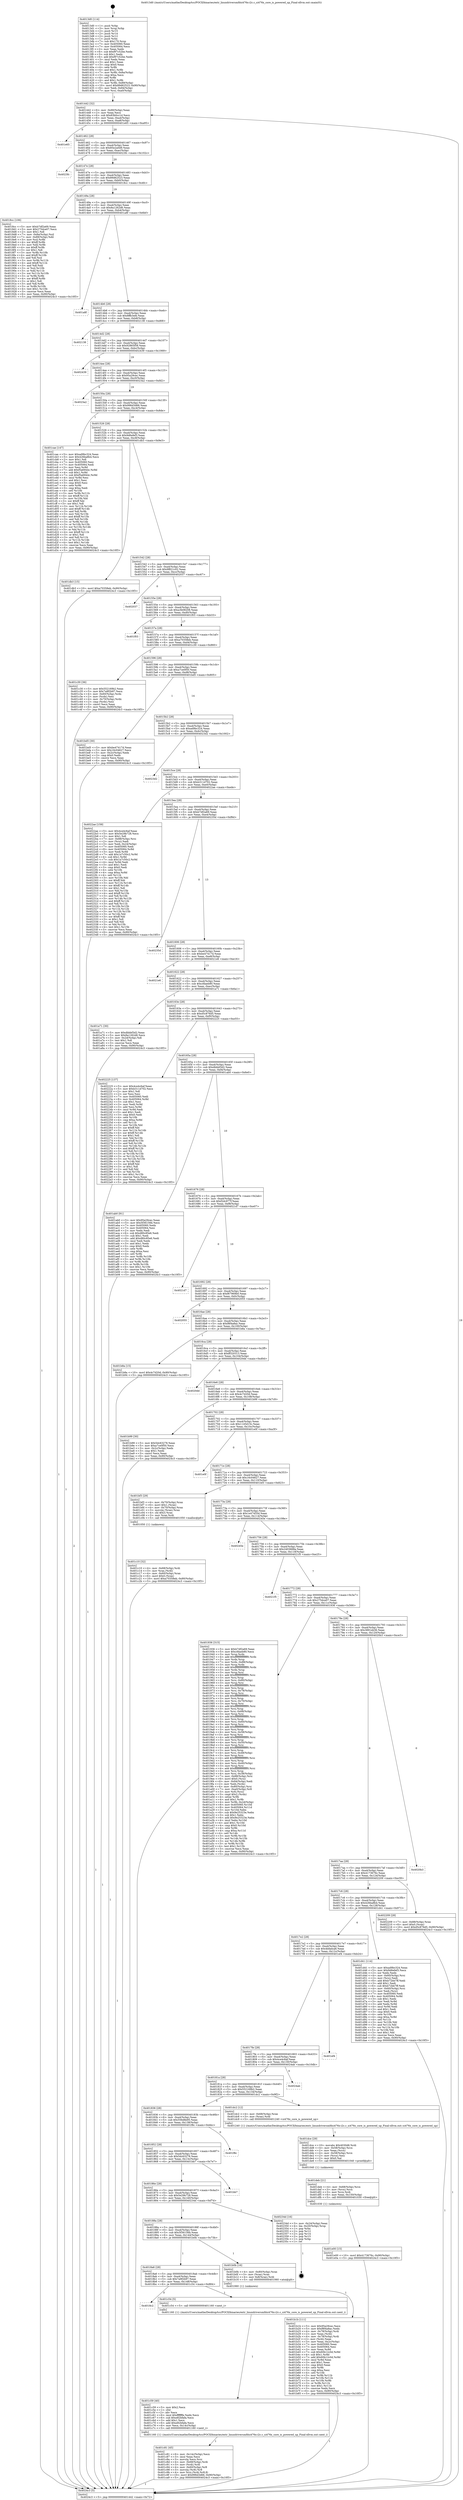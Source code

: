 digraph "0x4013d0" {
  label = "0x4013d0 (/mnt/c/Users/mathe/Desktop/tcc/POCII/binaries/extr_linuxdriversmfdsi476x-i2c.c_si476x_core_is_powered_up_Final-ollvm.out::main(0))"
  labelloc = "t"
  node[shape=record]

  Entry [label="",width=0.3,height=0.3,shape=circle,fillcolor=black,style=filled]
  "0x401442" [label="{
     0x401442 [32]\l
     | [instrs]\l
     &nbsp;&nbsp;0x401442 \<+6\>: mov -0x90(%rbp),%eax\l
     &nbsp;&nbsp;0x401448 \<+2\>: mov %eax,%ecx\l
     &nbsp;&nbsp;0x40144a \<+6\>: sub $0x83b0cc1d,%ecx\l
     &nbsp;&nbsp;0x401450 \<+6\>: mov %eax,-0xa4(%rbp)\l
     &nbsp;&nbsp;0x401456 \<+6\>: mov %ecx,-0xa8(%rbp)\l
     &nbsp;&nbsp;0x40145c \<+6\>: je 0000000000401e65 \<main+0xa95\>\l
  }"]
  "0x401e65" [label="{
     0x401e65\l
  }", style=dashed]
  "0x401462" [label="{
     0x401462 [28]\l
     | [instrs]\l
     &nbsp;&nbsp;0x401462 \<+5\>: jmp 0000000000401467 \<main+0x97\>\l
     &nbsp;&nbsp;0x401467 \<+6\>: mov -0xa4(%rbp),%eax\l
     &nbsp;&nbsp;0x40146d \<+5\>: sub $0x85e2a0d9,%eax\l
     &nbsp;&nbsp;0x401472 \<+6\>: mov %eax,-0xac(%rbp)\l
     &nbsp;&nbsp;0x401478 \<+6\>: je 00000000004023fc \<main+0x102c\>\l
  }"]
  Exit [label="",width=0.3,height=0.3,shape=circle,fillcolor=black,style=filled,peripheries=2]
  "0x4023fc" [label="{
     0x4023fc\l
  }", style=dashed]
  "0x40147e" [label="{
     0x40147e [28]\l
     | [instrs]\l
     &nbsp;&nbsp;0x40147e \<+5\>: jmp 0000000000401483 \<main+0xb3\>\l
     &nbsp;&nbsp;0x401483 \<+6\>: mov -0xa4(%rbp),%eax\l
     &nbsp;&nbsp;0x401489 \<+5\>: sub $0x89d62523,%eax\l
     &nbsp;&nbsp;0x40148e \<+6\>: mov %eax,-0xb0(%rbp)\l
     &nbsp;&nbsp;0x401494 \<+6\>: je 00000000004018cc \<main+0x4fc\>\l
  }"]
  "0x401e00" [label="{
     0x401e00 [15]\l
     | [instrs]\l
     &nbsp;&nbsp;0x401e00 \<+10\>: movl $0x4173676c,-0x90(%rbp)\l
     &nbsp;&nbsp;0x401e0a \<+5\>: jmp 00000000004024c3 \<main+0x10f3\>\l
  }"]
  "0x4018cc" [label="{
     0x4018cc [106]\l
     | [instrs]\l
     &nbsp;&nbsp;0x4018cc \<+5\>: mov $0xb7df2a69,%eax\l
     &nbsp;&nbsp;0x4018d1 \<+5\>: mov $0x275dce07,%ecx\l
     &nbsp;&nbsp;0x4018d6 \<+2\>: mov $0x1,%dl\l
     &nbsp;&nbsp;0x4018d8 \<+7\>: mov -0x8a(%rbp),%sil\l
     &nbsp;&nbsp;0x4018df \<+7\>: mov -0x89(%rbp),%dil\l
     &nbsp;&nbsp;0x4018e6 \<+3\>: mov %sil,%r8b\l
     &nbsp;&nbsp;0x4018e9 \<+4\>: xor $0xff,%r8b\l
     &nbsp;&nbsp;0x4018ed \<+3\>: mov %dil,%r9b\l
     &nbsp;&nbsp;0x4018f0 \<+4\>: xor $0xff,%r9b\l
     &nbsp;&nbsp;0x4018f4 \<+3\>: xor $0x1,%dl\l
     &nbsp;&nbsp;0x4018f7 \<+3\>: mov %r8b,%r10b\l
     &nbsp;&nbsp;0x4018fa \<+4\>: and $0xff,%r10b\l
     &nbsp;&nbsp;0x4018fe \<+3\>: and %dl,%sil\l
     &nbsp;&nbsp;0x401901 \<+3\>: mov %r9b,%r11b\l
     &nbsp;&nbsp;0x401904 \<+4\>: and $0xff,%r11b\l
     &nbsp;&nbsp;0x401908 \<+3\>: and %dl,%dil\l
     &nbsp;&nbsp;0x40190b \<+3\>: or %sil,%r10b\l
     &nbsp;&nbsp;0x40190e \<+3\>: or %dil,%r11b\l
     &nbsp;&nbsp;0x401911 \<+3\>: xor %r11b,%r10b\l
     &nbsp;&nbsp;0x401914 \<+3\>: or %r9b,%r8b\l
     &nbsp;&nbsp;0x401917 \<+4\>: xor $0xff,%r8b\l
     &nbsp;&nbsp;0x40191b \<+3\>: or $0x1,%dl\l
     &nbsp;&nbsp;0x40191e \<+3\>: and %dl,%r8b\l
     &nbsp;&nbsp;0x401921 \<+3\>: or %r8b,%r10b\l
     &nbsp;&nbsp;0x401924 \<+4\>: test $0x1,%r10b\l
     &nbsp;&nbsp;0x401928 \<+3\>: cmovne %ecx,%eax\l
     &nbsp;&nbsp;0x40192b \<+6\>: mov %eax,-0x90(%rbp)\l
     &nbsp;&nbsp;0x401931 \<+5\>: jmp 00000000004024c3 \<main+0x10f3\>\l
  }"]
  "0x40149a" [label="{
     0x40149a [28]\l
     | [instrs]\l
     &nbsp;&nbsp;0x40149a \<+5\>: jmp 000000000040149f \<main+0xcf\>\l
     &nbsp;&nbsp;0x40149f \<+6\>: mov -0xa4(%rbp),%eax\l
     &nbsp;&nbsp;0x4014a5 \<+5\>: sub $0x8a1262d6,%eax\l
     &nbsp;&nbsp;0x4014aa \<+6\>: mov %eax,-0xb4(%rbp)\l
     &nbsp;&nbsp;0x4014b0 \<+6\>: je 0000000000401a8f \<main+0x6bf\>\l
  }"]
  "0x4024c3" [label="{
     0x4024c3 [5]\l
     | [instrs]\l
     &nbsp;&nbsp;0x4024c3 \<+5\>: jmp 0000000000401442 \<main+0x72\>\l
  }"]
  "0x4013d0" [label="{
     0x4013d0 [114]\l
     | [instrs]\l
     &nbsp;&nbsp;0x4013d0 \<+1\>: push %rbp\l
     &nbsp;&nbsp;0x4013d1 \<+3\>: mov %rsp,%rbp\l
     &nbsp;&nbsp;0x4013d4 \<+2\>: push %r15\l
     &nbsp;&nbsp;0x4013d6 \<+2\>: push %r14\l
     &nbsp;&nbsp;0x4013d8 \<+2\>: push %r12\l
     &nbsp;&nbsp;0x4013da \<+1\>: push %rbx\l
     &nbsp;&nbsp;0x4013db \<+7\>: sub $0x170,%rsp\l
     &nbsp;&nbsp;0x4013e2 \<+7\>: mov 0x405060,%eax\l
     &nbsp;&nbsp;0x4013e9 \<+7\>: mov 0x405064,%ecx\l
     &nbsp;&nbsp;0x4013f0 \<+2\>: mov %eax,%edx\l
     &nbsp;&nbsp;0x4013f2 \<+6\>: sub $0xf97c52be,%edx\l
     &nbsp;&nbsp;0x4013f8 \<+3\>: sub $0x1,%edx\l
     &nbsp;&nbsp;0x4013fb \<+6\>: add $0xf97c52be,%edx\l
     &nbsp;&nbsp;0x401401 \<+3\>: imul %edx,%eax\l
     &nbsp;&nbsp;0x401404 \<+3\>: and $0x1,%eax\l
     &nbsp;&nbsp;0x401407 \<+3\>: cmp $0x0,%eax\l
     &nbsp;&nbsp;0x40140a \<+4\>: sete %r8b\l
     &nbsp;&nbsp;0x40140e \<+4\>: and $0x1,%r8b\l
     &nbsp;&nbsp;0x401412 \<+7\>: mov %r8b,-0x8a(%rbp)\l
     &nbsp;&nbsp;0x401419 \<+3\>: cmp $0xa,%ecx\l
     &nbsp;&nbsp;0x40141c \<+4\>: setl %r8b\l
     &nbsp;&nbsp;0x401420 \<+4\>: and $0x1,%r8b\l
     &nbsp;&nbsp;0x401424 \<+7\>: mov %r8b,-0x89(%rbp)\l
     &nbsp;&nbsp;0x40142b \<+10\>: movl $0x89d62523,-0x90(%rbp)\l
     &nbsp;&nbsp;0x401435 \<+6\>: mov %edi,-0x94(%rbp)\l
     &nbsp;&nbsp;0x40143b \<+7\>: mov %rsi,-0xa0(%rbp)\l
  }"]
  "0x401deb" [label="{
     0x401deb [21]\l
     | [instrs]\l
     &nbsp;&nbsp;0x401deb \<+4\>: mov -0x68(%rbp),%rcx\l
     &nbsp;&nbsp;0x401def \<+3\>: mov (%rcx),%rcx\l
     &nbsp;&nbsp;0x401df2 \<+3\>: mov %rcx,%rdi\l
     &nbsp;&nbsp;0x401df5 \<+6\>: mov %eax,-0x150(%rbp)\l
     &nbsp;&nbsp;0x401dfb \<+5\>: call 0000000000401030 \<free@plt\>\l
     | [calls]\l
     &nbsp;&nbsp;0x401030 \{1\} (unknown)\l
  }"]
  "0x401a8f" [label="{
     0x401a8f\l
  }", style=dashed]
  "0x4014b6" [label="{
     0x4014b6 [28]\l
     | [instrs]\l
     &nbsp;&nbsp;0x4014b6 \<+5\>: jmp 00000000004014bb \<main+0xeb\>\l
     &nbsp;&nbsp;0x4014bb \<+6\>: mov -0xa4(%rbp),%eax\l
     &nbsp;&nbsp;0x4014c1 \<+5\>: sub $0x8ffb3efe,%eax\l
     &nbsp;&nbsp;0x4014c6 \<+6\>: mov %eax,-0xb8(%rbp)\l
     &nbsp;&nbsp;0x4014cc \<+6\>: je 0000000000402138 \<main+0xd68\>\l
  }"]
  "0x401dce" [label="{
     0x401dce [29]\l
     | [instrs]\l
     &nbsp;&nbsp;0x401dce \<+10\>: movabs $0x4030d6,%rdi\l
     &nbsp;&nbsp;0x401dd8 \<+4\>: mov -0x58(%rbp),%rcx\l
     &nbsp;&nbsp;0x401ddc \<+2\>: mov %eax,(%rcx)\l
     &nbsp;&nbsp;0x401dde \<+4\>: mov -0x58(%rbp),%rcx\l
     &nbsp;&nbsp;0x401de2 \<+2\>: mov (%rcx),%esi\l
     &nbsp;&nbsp;0x401de4 \<+2\>: mov $0x0,%al\l
     &nbsp;&nbsp;0x401de6 \<+5\>: call 0000000000401040 \<printf@plt\>\l
     | [calls]\l
     &nbsp;&nbsp;0x401040 \{1\} (unknown)\l
  }"]
  "0x402138" [label="{
     0x402138\l
  }", style=dashed]
  "0x4014d2" [label="{
     0x4014d2 [28]\l
     | [instrs]\l
     &nbsp;&nbsp;0x4014d2 \<+5\>: jmp 00000000004014d7 \<main+0x107\>\l
     &nbsp;&nbsp;0x4014d7 \<+6\>: mov -0xa4(%rbp),%eax\l
     &nbsp;&nbsp;0x4014dd \<+5\>: sub $0x92865f58,%eax\l
     &nbsp;&nbsp;0x4014e2 \<+6\>: mov %eax,-0xbc(%rbp)\l
     &nbsp;&nbsp;0x4014e8 \<+6\>: je 0000000000402439 \<main+0x1069\>\l
  }"]
  "0x401c81" [label="{
     0x401c81 [45]\l
     | [instrs]\l
     &nbsp;&nbsp;0x401c81 \<+6\>: mov -0x14c(%rbp),%ecx\l
     &nbsp;&nbsp;0x401c87 \<+3\>: imul %eax,%ecx\l
     &nbsp;&nbsp;0x401c8a \<+3\>: movslq %ecx,%rsi\l
     &nbsp;&nbsp;0x401c8d \<+4\>: mov -0x68(%rbp),%rdi\l
     &nbsp;&nbsp;0x401c91 \<+3\>: mov (%rdi),%rdi\l
     &nbsp;&nbsp;0x401c94 \<+4\>: mov -0x60(%rbp),%r8\l
     &nbsp;&nbsp;0x401c98 \<+3\>: movslq (%r8),%r8\l
     &nbsp;&nbsp;0x401c9b \<+4\>: mov %rsi,(%rdi,%r8,8)\l
     &nbsp;&nbsp;0x401c9f \<+10\>: movl $0x996d3d66,-0x90(%rbp)\l
     &nbsp;&nbsp;0x401ca9 \<+5\>: jmp 00000000004024c3 \<main+0x10f3\>\l
  }"]
  "0x402439" [label="{
     0x402439\l
  }", style=dashed]
  "0x4014ee" [label="{
     0x4014ee [28]\l
     | [instrs]\l
     &nbsp;&nbsp;0x4014ee \<+5\>: jmp 00000000004014f3 \<main+0x123\>\l
     &nbsp;&nbsp;0x4014f3 \<+6\>: mov -0xa4(%rbp),%eax\l
     &nbsp;&nbsp;0x4014f9 \<+5\>: sub $0x95a29cec,%eax\l
     &nbsp;&nbsp;0x4014fe \<+6\>: mov %eax,-0xc0(%rbp)\l
     &nbsp;&nbsp;0x401504 \<+6\>: je 00000000004023a2 \<main+0xfd2\>\l
  }"]
  "0x401c59" [label="{
     0x401c59 [40]\l
     | [instrs]\l
     &nbsp;&nbsp;0x401c59 \<+5\>: mov $0x2,%ecx\l
     &nbsp;&nbsp;0x401c5e \<+1\>: cltd\l
     &nbsp;&nbsp;0x401c5f \<+2\>: idiv %ecx\l
     &nbsp;&nbsp;0x401c61 \<+6\>: imul $0xfffffffe,%edx,%ecx\l
     &nbsp;&nbsp;0x401c67 \<+6\>: sub $0xe82bfafa,%ecx\l
     &nbsp;&nbsp;0x401c6d \<+3\>: add $0x1,%ecx\l
     &nbsp;&nbsp;0x401c70 \<+6\>: add $0xe82bfafa,%ecx\l
     &nbsp;&nbsp;0x401c76 \<+6\>: mov %ecx,-0x14c(%rbp)\l
     &nbsp;&nbsp;0x401c7c \<+5\>: call 0000000000401160 \<next_i\>\l
     | [calls]\l
     &nbsp;&nbsp;0x401160 \{1\} (/mnt/c/Users/mathe/Desktop/tcc/POCII/binaries/extr_linuxdriversmfdsi476x-i2c.c_si476x_core_is_powered_up_Final-ollvm.out::next_i)\l
  }"]
  "0x4023a2" [label="{
     0x4023a2\l
  }", style=dashed]
  "0x40150a" [label="{
     0x40150a [28]\l
     | [instrs]\l
     &nbsp;&nbsp;0x40150a \<+5\>: jmp 000000000040150f \<main+0x13f\>\l
     &nbsp;&nbsp;0x40150f \<+6\>: mov -0xa4(%rbp),%eax\l
     &nbsp;&nbsp;0x401515 \<+5\>: sub $0x996d3d66,%eax\l
     &nbsp;&nbsp;0x40151a \<+6\>: mov %eax,-0xc4(%rbp)\l
     &nbsp;&nbsp;0x401520 \<+6\>: je 0000000000401cae \<main+0x8de\>\l
  }"]
  "0x4018c2" [label="{
     0x4018c2\l
  }", style=dashed]
  "0x401cae" [label="{
     0x401cae [147]\l
     | [instrs]\l
     &nbsp;&nbsp;0x401cae \<+5\>: mov $0xad9bc324,%eax\l
     &nbsp;&nbsp;0x401cb3 \<+5\>: mov $0x426ba8b4,%ecx\l
     &nbsp;&nbsp;0x401cb8 \<+2\>: mov $0x1,%dl\l
     &nbsp;&nbsp;0x401cba \<+7\>: mov 0x405060,%esi\l
     &nbsp;&nbsp;0x401cc1 \<+7\>: mov 0x405064,%edi\l
     &nbsp;&nbsp;0x401cc8 \<+3\>: mov %esi,%r8d\l
     &nbsp;&nbsp;0x401ccb \<+7\>: add $0xf5a6944c,%r8d\l
     &nbsp;&nbsp;0x401cd2 \<+4\>: sub $0x1,%r8d\l
     &nbsp;&nbsp;0x401cd6 \<+7\>: sub $0xf5a6944c,%r8d\l
     &nbsp;&nbsp;0x401cdd \<+4\>: imul %r8d,%esi\l
     &nbsp;&nbsp;0x401ce1 \<+3\>: and $0x1,%esi\l
     &nbsp;&nbsp;0x401ce4 \<+3\>: cmp $0x0,%esi\l
     &nbsp;&nbsp;0x401ce7 \<+4\>: sete %r9b\l
     &nbsp;&nbsp;0x401ceb \<+3\>: cmp $0xa,%edi\l
     &nbsp;&nbsp;0x401cee \<+4\>: setl %r10b\l
     &nbsp;&nbsp;0x401cf2 \<+3\>: mov %r9b,%r11b\l
     &nbsp;&nbsp;0x401cf5 \<+4\>: xor $0xff,%r11b\l
     &nbsp;&nbsp;0x401cf9 \<+3\>: mov %r10b,%bl\l
     &nbsp;&nbsp;0x401cfc \<+3\>: xor $0xff,%bl\l
     &nbsp;&nbsp;0x401cff \<+3\>: xor $0x1,%dl\l
     &nbsp;&nbsp;0x401d02 \<+3\>: mov %r11b,%r14b\l
     &nbsp;&nbsp;0x401d05 \<+4\>: and $0xff,%r14b\l
     &nbsp;&nbsp;0x401d09 \<+3\>: and %dl,%r9b\l
     &nbsp;&nbsp;0x401d0c \<+3\>: mov %bl,%r15b\l
     &nbsp;&nbsp;0x401d0f \<+4\>: and $0xff,%r15b\l
     &nbsp;&nbsp;0x401d13 \<+3\>: and %dl,%r10b\l
     &nbsp;&nbsp;0x401d16 \<+3\>: or %r9b,%r14b\l
     &nbsp;&nbsp;0x401d19 \<+3\>: or %r10b,%r15b\l
     &nbsp;&nbsp;0x401d1c \<+3\>: xor %r15b,%r14b\l
     &nbsp;&nbsp;0x401d1f \<+3\>: or %bl,%r11b\l
     &nbsp;&nbsp;0x401d22 \<+4\>: xor $0xff,%r11b\l
     &nbsp;&nbsp;0x401d26 \<+3\>: or $0x1,%dl\l
     &nbsp;&nbsp;0x401d29 \<+3\>: and %dl,%r11b\l
     &nbsp;&nbsp;0x401d2c \<+3\>: or %r11b,%r14b\l
     &nbsp;&nbsp;0x401d2f \<+4\>: test $0x1,%r14b\l
     &nbsp;&nbsp;0x401d33 \<+3\>: cmovne %ecx,%eax\l
     &nbsp;&nbsp;0x401d36 \<+6\>: mov %eax,-0x90(%rbp)\l
     &nbsp;&nbsp;0x401d3c \<+5\>: jmp 00000000004024c3 \<main+0x10f3\>\l
  }"]
  "0x401526" [label="{
     0x401526 [28]\l
     | [instrs]\l
     &nbsp;&nbsp;0x401526 \<+5\>: jmp 000000000040152b \<main+0x15b\>\l
     &nbsp;&nbsp;0x40152b \<+6\>: mov -0xa4(%rbp),%eax\l
     &nbsp;&nbsp;0x401531 \<+5\>: sub $0x9d6efef3,%eax\l
     &nbsp;&nbsp;0x401536 \<+6\>: mov %eax,-0xc8(%rbp)\l
     &nbsp;&nbsp;0x40153c \<+6\>: je 0000000000401db3 \<main+0x9e3\>\l
  }"]
  "0x401c54" [label="{
     0x401c54 [5]\l
     | [instrs]\l
     &nbsp;&nbsp;0x401c54 \<+5\>: call 0000000000401160 \<next_i\>\l
     | [calls]\l
     &nbsp;&nbsp;0x401160 \{1\} (/mnt/c/Users/mathe/Desktop/tcc/POCII/binaries/extr_linuxdriversmfdsi476x-i2c.c_si476x_core_is_powered_up_Final-ollvm.out::next_i)\l
  }"]
  "0x401db3" [label="{
     0x401db3 [15]\l
     | [instrs]\l
     &nbsp;&nbsp;0x401db3 \<+10\>: movl $0xa70358eb,-0x90(%rbp)\l
     &nbsp;&nbsp;0x401dbd \<+5\>: jmp 00000000004024c3 \<main+0x10f3\>\l
  }"]
  "0x401542" [label="{
     0x401542 [28]\l
     | [instrs]\l
     &nbsp;&nbsp;0x401542 \<+5\>: jmp 0000000000401547 \<main+0x177\>\l
     &nbsp;&nbsp;0x401547 \<+6\>: mov -0xa4(%rbp),%eax\l
     &nbsp;&nbsp;0x40154d \<+5\>: sub $0x9f821c02,%eax\l
     &nbsp;&nbsp;0x401552 \<+6\>: mov %eax,-0xcc(%rbp)\l
     &nbsp;&nbsp;0x401558 \<+6\>: je 0000000000402037 \<main+0xc67\>\l
  }"]
  "0x401c10" [label="{
     0x401c10 [32]\l
     | [instrs]\l
     &nbsp;&nbsp;0x401c10 \<+4\>: mov -0x68(%rbp),%rdi\l
     &nbsp;&nbsp;0x401c14 \<+3\>: mov %rax,(%rdi)\l
     &nbsp;&nbsp;0x401c17 \<+4\>: mov -0x60(%rbp),%rax\l
     &nbsp;&nbsp;0x401c1b \<+6\>: movl $0x0,(%rax)\l
     &nbsp;&nbsp;0x401c21 \<+10\>: movl $0xa70358eb,-0x90(%rbp)\l
     &nbsp;&nbsp;0x401c2b \<+5\>: jmp 00000000004024c3 \<main+0x10f3\>\l
  }"]
  "0x402037" [label="{
     0x402037\l
  }", style=dashed]
  "0x40155e" [label="{
     0x40155e [28]\l
     | [instrs]\l
     &nbsp;&nbsp;0x40155e \<+5\>: jmp 0000000000401563 \<main+0x193\>\l
     &nbsp;&nbsp;0x401563 \<+6\>: mov -0xa4(%rbp),%eax\l
     &nbsp;&nbsp;0x401569 \<+5\>: sub $0xa3b08208,%eax\l
     &nbsp;&nbsp;0x40156e \<+6\>: mov %eax,-0xd0(%rbp)\l
     &nbsp;&nbsp;0x401574 \<+6\>: je 0000000000401f03 \<main+0xb33\>\l
  }"]
  "0x401b1b" [label="{
     0x401b1b [111]\l
     | [instrs]\l
     &nbsp;&nbsp;0x401b1b \<+5\>: mov $0x95a29cec,%ecx\l
     &nbsp;&nbsp;0x401b20 \<+5\>: mov $0xf8f4a8ac,%edx\l
     &nbsp;&nbsp;0x401b25 \<+4\>: mov -0x78(%rbp),%rdi\l
     &nbsp;&nbsp;0x401b29 \<+2\>: mov %eax,(%rdi)\l
     &nbsp;&nbsp;0x401b2b \<+4\>: mov -0x78(%rbp),%rdi\l
     &nbsp;&nbsp;0x401b2f \<+2\>: mov (%rdi),%eax\l
     &nbsp;&nbsp;0x401b31 \<+3\>: mov %eax,-0x2c(%rbp)\l
     &nbsp;&nbsp;0x401b34 \<+7\>: mov 0x405060,%eax\l
     &nbsp;&nbsp;0x401b3b \<+7\>: mov 0x405064,%esi\l
     &nbsp;&nbsp;0x401b42 \<+3\>: mov %eax,%r8d\l
     &nbsp;&nbsp;0x401b45 \<+7\>: sub $0x60b12c0d,%r8d\l
     &nbsp;&nbsp;0x401b4c \<+4\>: sub $0x1,%r8d\l
     &nbsp;&nbsp;0x401b50 \<+7\>: add $0x60b12c0d,%r8d\l
     &nbsp;&nbsp;0x401b57 \<+4\>: imul %r8d,%eax\l
     &nbsp;&nbsp;0x401b5b \<+3\>: and $0x1,%eax\l
     &nbsp;&nbsp;0x401b5e \<+3\>: cmp $0x0,%eax\l
     &nbsp;&nbsp;0x401b61 \<+4\>: sete %r9b\l
     &nbsp;&nbsp;0x401b65 \<+3\>: cmp $0xa,%esi\l
     &nbsp;&nbsp;0x401b68 \<+4\>: setl %r10b\l
     &nbsp;&nbsp;0x401b6c \<+3\>: mov %r9b,%r11b\l
     &nbsp;&nbsp;0x401b6f \<+3\>: and %r10b,%r11b\l
     &nbsp;&nbsp;0x401b72 \<+3\>: xor %r10b,%r9b\l
     &nbsp;&nbsp;0x401b75 \<+3\>: or %r9b,%r11b\l
     &nbsp;&nbsp;0x401b78 \<+4\>: test $0x1,%r11b\l
     &nbsp;&nbsp;0x401b7c \<+3\>: cmovne %edx,%ecx\l
     &nbsp;&nbsp;0x401b7f \<+6\>: mov %ecx,-0x90(%rbp)\l
     &nbsp;&nbsp;0x401b85 \<+5\>: jmp 00000000004024c3 \<main+0x10f3\>\l
  }"]
  "0x401f03" [label="{
     0x401f03\l
  }", style=dashed]
  "0x40157a" [label="{
     0x40157a [28]\l
     | [instrs]\l
     &nbsp;&nbsp;0x40157a \<+5\>: jmp 000000000040157f \<main+0x1af\>\l
     &nbsp;&nbsp;0x40157f \<+6\>: mov -0xa4(%rbp),%eax\l
     &nbsp;&nbsp;0x401585 \<+5\>: sub $0xa70358eb,%eax\l
     &nbsp;&nbsp;0x40158a \<+6\>: mov %eax,-0xd4(%rbp)\l
     &nbsp;&nbsp;0x401590 \<+6\>: je 0000000000401c30 \<main+0x860\>\l
  }"]
  "0x4018a6" [label="{
     0x4018a6 [28]\l
     | [instrs]\l
     &nbsp;&nbsp;0x4018a6 \<+5\>: jmp 00000000004018ab \<main+0x4db\>\l
     &nbsp;&nbsp;0x4018ab \<+6\>: mov -0xa4(%rbp),%eax\l
     &nbsp;&nbsp;0x4018b1 \<+5\>: sub $0x7a9f2b97,%eax\l
     &nbsp;&nbsp;0x4018b6 \<+6\>: mov %eax,-0x148(%rbp)\l
     &nbsp;&nbsp;0x4018bc \<+6\>: je 0000000000401c54 \<main+0x884\>\l
  }"]
  "0x401c30" [label="{
     0x401c30 [36]\l
     | [instrs]\l
     &nbsp;&nbsp;0x401c30 \<+5\>: mov $0x552169b2,%eax\l
     &nbsp;&nbsp;0x401c35 \<+5\>: mov $0x7a9f2b97,%ecx\l
     &nbsp;&nbsp;0x401c3a \<+4\>: mov -0x60(%rbp),%rdx\l
     &nbsp;&nbsp;0x401c3e \<+2\>: mov (%rdx),%esi\l
     &nbsp;&nbsp;0x401c40 \<+4\>: mov -0x70(%rbp),%rdx\l
     &nbsp;&nbsp;0x401c44 \<+2\>: cmp (%rdx),%esi\l
     &nbsp;&nbsp;0x401c46 \<+3\>: cmovl %ecx,%eax\l
     &nbsp;&nbsp;0x401c49 \<+6\>: mov %eax,-0x90(%rbp)\l
     &nbsp;&nbsp;0x401c4f \<+5\>: jmp 00000000004024c3 \<main+0x10f3\>\l
  }"]
  "0x401596" [label="{
     0x401596 [28]\l
     | [instrs]\l
     &nbsp;&nbsp;0x401596 \<+5\>: jmp 000000000040159b \<main+0x1cb\>\l
     &nbsp;&nbsp;0x40159b \<+6\>: mov -0xa4(%rbp),%eax\l
     &nbsp;&nbsp;0x4015a1 \<+5\>: sub $0xa7ce0f50,%eax\l
     &nbsp;&nbsp;0x4015a6 \<+6\>: mov %eax,-0xd8(%rbp)\l
     &nbsp;&nbsp;0x4015ac \<+6\>: je 0000000000401bd5 \<main+0x805\>\l
  }"]
  "0x401b0b" [label="{
     0x401b0b [16]\l
     | [instrs]\l
     &nbsp;&nbsp;0x401b0b \<+4\>: mov -0x80(%rbp),%rax\l
     &nbsp;&nbsp;0x401b0f \<+3\>: mov (%rax),%rax\l
     &nbsp;&nbsp;0x401b12 \<+4\>: mov 0x8(%rax),%rdi\l
     &nbsp;&nbsp;0x401b16 \<+5\>: call 0000000000401060 \<atoi@plt\>\l
     | [calls]\l
     &nbsp;&nbsp;0x401060 \{1\} (unknown)\l
  }"]
  "0x401bd5" [label="{
     0x401bd5 [30]\l
     | [instrs]\l
     &nbsp;&nbsp;0x401bd5 \<+5\>: mov $0xbe47417d,%eax\l
     &nbsp;&nbsp;0x401bda \<+5\>: mov $0x16c04627,%ecx\l
     &nbsp;&nbsp;0x401bdf \<+3\>: mov -0x2c(%rbp),%edx\l
     &nbsp;&nbsp;0x401be2 \<+3\>: cmp $0x0,%edx\l
     &nbsp;&nbsp;0x401be5 \<+3\>: cmove %ecx,%eax\l
     &nbsp;&nbsp;0x401be8 \<+6\>: mov %eax,-0x90(%rbp)\l
     &nbsp;&nbsp;0x401bee \<+5\>: jmp 00000000004024c3 \<main+0x10f3\>\l
  }"]
  "0x4015b2" [label="{
     0x4015b2 [28]\l
     | [instrs]\l
     &nbsp;&nbsp;0x4015b2 \<+5\>: jmp 00000000004015b7 \<main+0x1e7\>\l
     &nbsp;&nbsp;0x4015b7 \<+6\>: mov -0xa4(%rbp),%eax\l
     &nbsp;&nbsp;0x4015bd \<+5\>: sub $0xad9bc324,%eax\l
     &nbsp;&nbsp;0x4015c2 \<+6\>: mov %eax,-0xdc(%rbp)\l
     &nbsp;&nbsp;0x4015c8 \<+6\>: je 00000000004023d2 \<main+0x1002\>\l
  }"]
  "0x40188a" [label="{
     0x40188a [28]\l
     | [instrs]\l
     &nbsp;&nbsp;0x40188a \<+5\>: jmp 000000000040188f \<main+0x4bf\>\l
     &nbsp;&nbsp;0x40188f \<+6\>: mov -0xa4(%rbp),%eax\l
     &nbsp;&nbsp;0x401895 \<+5\>: sub $0x5f36156b,%eax\l
     &nbsp;&nbsp;0x40189a \<+6\>: mov %eax,-0x144(%rbp)\l
     &nbsp;&nbsp;0x4018a0 \<+6\>: je 0000000000401b0b \<main+0x73b\>\l
  }"]
  "0x4023d2" [label="{
     0x4023d2\l
  }", style=dashed]
  "0x4015ce" [label="{
     0x4015ce [28]\l
     | [instrs]\l
     &nbsp;&nbsp;0x4015ce \<+5\>: jmp 00000000004015d3 \<main+0x203\>\l
     &nbsp;&nbsp;0x4015d3 \<+6\>: mov -0xa4(%rbp),%eax\l
     &nbsp;&nbsp;0x4015d9 \<+5\>: sub $0xb311d702,%eax\l
     &nbsp;&nbsp;0x4015de \<+6\>: mov %eax,-0xe0(%rbp)\l
     &nbsp;&nbsp;0x4015e4 \<+6\>: je 00000000004022ae \<main+0xede\>\l
  }"]
  "0x40234d" [label="{
     0x40234d [16]\l
     | [instrs]\l
     &nbsp;&nbsp;0x40234d \<+3\>: mov -0x24(%rbp),%eax\l
     &nbsp;&nbsp;0x402350 \<+4\>: lea -0x20(%rbp),%rsp\l
     &nbsp;&nbsp;0x402354 \<+1\>: pop %rbx\l
     &nbsp;&nbsp;0x402355 \<+2\>: pop %r12\l
     &nbsp;&nbsp;0x402357 \<+2\>: pop %r14\l
     &nbsp;&nbsp;0x402359 \<+2\>: pop %r15\l
     &nbsp;&nbsp;0x40235b \<+1\>: pop %rbp\l
     &nbsp;&nbsp;0x40235c \<+1\>: ret\l
  }"]
  "0x4022ae" [label="{
     0x4022ae [159]\l
     | [instrs]\l
     &nbsp;&nbsp;0x4022ae \<+5\>: mov $0x4ce4c6af,%eax\l
     &nbsp;&nbsp;0x4022b3 \<+5\>: mov $0x5e29b728,%ecx\l
     &nbsp;&nbsp;0x4022b8 \<+2\>: mov $0x1,%dl\l
     &nbsp;&nbsp;0x4022ba \<+7\>: mov -0x88(%rbp),%rsi\l
     &nbsp;&nbsp;0x4022c1 \<+2\>: mov (%rsi),%edi\l
     &nbsp;&nbsp;0x4022c3 \<+3\>: mov %edi,-0x24(%rbp)\l
     &nbsp;&nbsp;0x4022c6 \<+7\>: mov 0x405060,%edi\l
     &nbsp;&nbsp;0x4022cd \<+8\>: mov 0x405064,%r8d\l
     &nbsp;&nbsp;0x4022d5 \<+3\>: mov %edi,%r9d\l
     &nbsp;&nbsp;0x4022d8 \<+7\>: add $0x1a7c50c2,%r9d\l
     &nbsp;&nbsp;0x4022df \<+4\>: sub $0x1,%r9d\l
     &nbsp;&nbsp;0x4022e3 \<+7\>: sub $0x1a7c50c2,%r9d\l
     &nbsp;&nbsp;0x4022ea \<+4\>: imul %r9d,%edi\l
     &nbsp;&nbsp;0x4022ee \<+3\>: and $0x1,%edi\l
     &nbsp;&nbsp;0x4022f1 \<+3\>: cmp $0x0,%edi\l
     &nbsp;&nbsp;0x4022f4 \<+4\>: sete %r10b\l
     &nbsp;&nbsp;0x4022f8 \<+4\>: cmp $0xa,%r8d\l
     &nbsp;&nbsp;0x4022fc \<+4\>: setl %r11b\l
     &nbsp;&nbsp;0x402300 \<+3\>: mov %r10b,%bl\l
     &nbsp;&nbsp;0x402303 \<+3\>: xor $0xff,%bl\l
     &nbsp;&nbsp;0x402306 \<+3\>: mov %r11b,%r14b\l
     &nbsp;&nbsp;0x402309 \<+4\>: xor $0xff,%r14b\l
     &nbsp;&nbsp;0x40230d \<+3\>: xor $0x1,%dl\l
     &nbsp;&nbsp;0x402310 \<+3\>: mov %bl,%r15b\l
     &nbsp;&nbsp;0x402313 \<+4\>: and $0xff,%r15b\l
     &nbsp;&nbsp;0x402317 \<+3\>: and %dl,%r10b\l
     &nbsp;&nbsp;0x40231a \<+3\>: mov %r14b,%r12b\l
     &nbsp;&nbsp;0x40231d \<+4\>: and $0xff,%r12b\l
     &nbsp;&nbsp;0x402321 \<+3\>: and %dl,%r11b\l
     &nbsp;&nbsp;0x402324 \<+3\>: or %r10b,%r15b\l
     &nbsp;&nbsp;0x402327 \<+3\>: or %r11b,%r12b\l
     &nbsp;&nbsp;0x40232a \<+3\>: xor %r12b,%r15b\l
     &nbsp;&nbsp;0x40232d \<+3\>: or %r14b,%bl\l
     &nbsp;&nbsp;0x402330 \<+3\>: xor $0xff,%bl\l
     &nbsp;&nbsp;0x402333 \<+3\>: or $0x1,%dl\l
     &nbsp;&nbsp;0x402336 \<+2\>: and %dl,%bl\l
     &nbsp;&nbsp;0x402338 \<+3\>: or %bl,%r15b\l
     &nbsp;&nbsp;0x40233b \<+4\>: test $0x1,%r15b\l
     &nbsp;&nbsp;0x40233f \<+3\>: cmovne %ecx,%eax\l
     &nbsp;&nbsp;0x402342 \<+6\>: mov %eax,-0x90(%rbp)\l
     &nbsp;&nbsp;0x402348 \<+5\>: jmp 00000000004024c3 \<main+0x10f3\>\l
  }"]
  "0x4015ea" [label="{
     0x4015ea [28]\l
     | [instrs]\l
     &nbsp;&nbsp;0x4015ea \<+5\>: jmp 00000000004015ef \<main+0x21f\>\l
     &nbsp;&nbsp;0x4015ef \<+6\>: mov -0xa4(%rbp),%eax\l
     &nbsp;&nbsp;0x4015f5 \<+5\>: sub $0xb7df2a69,%eax\l
     &nbsp;&nbsp;0x4015fa \<+6\>: mov %eax,-0xe4(%rbp)\l
     &nbsp;&nbsp;0x401600 \<+6\>: je 000000000040235d \<main+0xf8d\>\l
  }"]
  "0x40186e" [label="{
     0x40186e [28]\l
     | [instrs]\l
     &nbsp;&nbsp;0x40186e \<+5\>: jmp 0000000000401873 \<main+0x4a3\>\l
     &nbsp;&nbsp;0x401873 \<+6\>: mov -0xa4(%rbp),%eax\l
     &nbsp;&nbsp;0x401879 \<+5\>: sub $0x5e29b728,%eax\l
     &nbsp;&nbsp;0x40187e \<+6\>: mov %eax,-0x140(%rbp)\l
     &nbsp;&nbsp;0x401884 \<+6\>: je 000000000040234d \<main+0xf7d\>\l
  }"]
  "0x40235d" [label="{
     0x40235d\l
  }", style=dashed]
  "0x401606" [label="{
     0x401606 [28]\l
     | [instrs]\l
     &nbsp;&nbsp;0x401606 \<+5\>: jmp 000000000040160b \<main+0x23b\>\l
     &nbsp;&nbsp;0x40160b \<+6\>: mov -0xa4(%rbp),%eax\l
     &nbsp;&nbsp;0x401611 \<+5\>: sub $0xbe47417d,%eax\l
     &nbsp;&nbsp;0x401616 \<+6\>: mov %eax,-0xe8(%rbp)\l
     &nbsp;&nbsp;0x40161c \<+6\>: je 00000000004021e6 \<main+0xe16\>\l
  }"]
  "0x401bb7" [label="{
     0x401bb7\l
  }", style=dashed]
  "0x4021e6" [label="{
     0x4021e6\l
  }", style=dashed]
  "0x401622" [label="{
     0x401622 [28]\l
     | [instrs]\l
     &nbsp;&nbsp;0x401622 \<+5\>: jmp 0000000000401627 \<main+0x257\>\l
     &nbsp;&nbsp;0x401627 \<+6\>: mov -0xa4(%rbp),%eax\l
     &nbsp;&nbsp;0x40162d \<+5\>: sub $0xcfdaeb80,%eax\l
     &nbsp;&nbsp;0x401632 \<+6\>: mov %eax,-0xec(%rbp)\l
     &nbsp;&nbsp;0x401638 \<+6\>: je 0000000000401a71 \<main+0x6a1\>\l
  }"]
  "0x401852" [label="{
     0x401852 [28]\l
     | [instrs]\l
     &nbsp;&nbsp;0x401852 \<+5\>: jmp 0000000000401857 \<main+0x487\>\l
     &nbsp;&nbsp;0x401857 \<+6\>: mov -0xa4(%rbp),%eax\l
     &nbsp;&nbsp;0x40185d \<+5\>: sub $0x5dc63278,%eax\l
     &nbsp;&nbsp;0x401862 \<+6\>: mov %eax,-0x13c(%rbp)\l
     &nbsp;&nbsp;0x401868 \<+6\>: je 0000000000401bb7 \<main+0x7e7\>\l
  }"]
  "0x401a71" [label="{
     0x401a71 [30]\l
     | [instrs]\l
     &nbsp;&nbsp;0x401a71 \<+5\>: mov $0xdbbbf3d2,%eax\l
     &nbsp;&nbsp;0x401a76 \<+5\>: mov $0x8a1262d6,%ecx\l
     &nbsp;&nbsp;0x401a7b \<+3\>: mov -0x2d(%rbp),%dl\l
     &nbsp;&nbsp;0x401a7e \<+3\>: test $0x1,%dl\l
     &nbsp;&nbsp;0x401a81 \<+3\>: cmovne %ecx,%eax\l
     &nbsp;&nbsp;0x401a84 \<+6\>: mov %eax,-0x90(%rbp)\l
     &nbsp;&nbsp;0x401a8a \<+5\>: jmp 00000000004024c3 \<main+0x10f3\>\l
  }"]
  "0x40163e" [label="{
     0x40163e [28]\l
     | [instrs]\l
     &nbsp;&nbsp;0x40163e \<+5\>: jmp 0000000000401643 \<main+0x273\>\l
     &nbsp;&nbsp;0x401643 \<+6\>: mov -0xa4(%rbp),%eax\l
     &nbsp;&nbsp;0x401649 \<+5\>: sub $0xd5c876d5,%eax\l
     &nbsp;&nbsp;0x40164e \<+6\>: mov %eax,-0xf0(%rbp)\l
     &nbsp;&nbsp;0x401654 \<+6\>: je 0000000000402225 \<main+0xe55\>\l
  }"]
  "0x401f8c" [label="{
     0x401f8c\l
  }", style=dashed]
  "0x402225" [label="{
     0x402225 [137]\l
     | [instrs]\l
     &nbsp;&nbsp;0x402225 \<+5\>: mov $0x4ce4c6af,%eax\l
     &nbsp;&nbsp;0x40222a \<+5\>: mov $0xb311d702,%ecx\l
     &nbsp;&nbsp;0x40222f \<+2\>: mov $0x1,%dl\l
     &nbsp;&nbsp;0x402231 \<+2\>: xor %esi,%esi\l
     &nbsp;&nbsp;0x402233 \<+7\>: mov 0x405060,%edi\l
     &nbsp;&nbsp;0x40223a \<+8\>: mov 0x405064,%r8d\l
     &nbsp;&nbsp;0x402242 \<+3\>: sub $0x1,%esi\l
     &nbsp;&nbsp;0x402245 \<+3\>: mov %edi,%r9d\l
     &nbsp;&nbsp;0x402248 \<+3\>: add %esi,%r9d\l
     &nbsp;&nbsp;0x40224b \<+4\>: imul %r9d,%edi\l
     &nbsp;&nbsp;0x40224f \<+3\>: and $0x1,%edi\l
     &nbsp;&nbsp;0x402252 \<+3\>: cmp $0x0,%edi\l
     &nbsp;&nbsp;0x402255 \<+4\>: sete %r10b\l
     &nbsp;&nbsp;0x402259 \<+4\>: cmp $0xa,%r8d\l
     &nbsp;&nbsp;0x40225d \<+4\>: setl %r11b\l
     &nbsp;&nbsp;0x402261 \<+3\>: mov %r10b,%bl\l
     &nbsp;&nbsp;0x402264 \<+3\>: xor $0xff,%bl\l
     &nbsp;&nbsp;0x402267 \<+3\>: mov %r11b,%r14b\l
     &nbsp;&nbsp;0x40226a \<+4\>: xor $0xff,%r14b\l
     &nbsp;&nbsp;0x40226e \<+3\>: xor $0x1,%dl\l
     &nbsp;&nbsp;0x402271 \<+3\>: mov %bl,%r15b\l
     &nbsp;&nbsp;0x402274 \<+4\>: and $0xff,%r15b\l
     &nbsp;&nbsp;0x402278 \<+3\>: and %dl,%r10b\l
     &nbsp;&nbsp;0x40227b \<+3\>: mov %r14b,%r12b\l
     &nbsp;&nbsp;0x40227e \<+4\>: and $0xff,%r12b\l
     &nbsp;&nbsp;0x402282 \<+3\>: and %dl,%r11b\l
     &nbsp;&nbsp;0x402285 \<+3\>: or %r10b,%r15b\l
     &nbsp;&nbsp;0x402288 \<+3\>: or %r11b,%r12b\l
     &nbsp;&nbsp;0x40228b \<+3\>: xor %r12b,%r15b\l
     &nbsp;&nbsp;0x40228e \<+3\>: or %r14b,%bl\l
     &nbsp;&nbsp;0x402291 \<+3\>: xor $0xff,%bl\l
     &nbsp;&nbsp;0x402294 \<+3\>: or $0x1,%dl\l
     &nbsp;&nbsp;0x402297 \<+2\>: and %dl,%bl\l
     &nbsp;&nbsp;0x402299 \<+3\>: or %bl,%r15b\l
     &nbsp;&nbsp;0x40229c \<+4\>: test $0x1,%r15b\l
     &nbsp;&nbsp;0x4022a0 \<+3\>: cmovne %ecx,%eax\l
     &nbsp;&nbsp;0x4022a3 \<+6\>: mov %eax,-0x90(%rbp)\l
     &nbsp;&nbsp;0x4022a9 \<+5\>: jmp 00000000004024c3 \<main+0x10f3\>\l
  }"]
  "0x40165a" [label="{
     0x40165a [28]\l
     | [instrs]\l
     &nbsp;&nbsp;0x40165a \<+5\>: jmp 000000000040165f \<main+0x28f\>\l
     &nbsp;&nbsp;0x40165f \<+6\>: mov -0xa4(%rbp),%eax\l
     &nbsp;&nbsp;0x401665 \<+5\>: sub $0xdbbbf3d2,%eax\l
     &nbsp;&nbsp;0x40166a \<+6\>: mov %eax,-0xf4(%rbp)\l
     &nbsp;&nbsp;0x401670 \<+6\>: je 0000000000401ab0 \<main+0x6e0\>\l
  }"]
  "0x401836" [label="{
     0x401836 [28]\l
     | [instrs]\l
     &nbsp;&nbsp;0x401836 \<+5\>: jmp 000000000040183b \<main+0x46b\>\l
     &nbsp;&nbsp;0x40183b \<+6\>: mov -0xa4(%rbp),%eax\l
     &nbsp;&nbsp;0x401841 \<+5\>: sub $0x556d8e95,%eax\l
     &nbsp;&nbsp;0x401846 \<+6\>: mov %eax,-0x138(%rbp)\l
     &nbsp;&nbsp;0x40184c \<+6\>: je 0000000000401f8c \<main+0xbbc\>\l
  }"]
  "0x401ab0" [label="{
     0x401ab0 [91]\l
     | [instrs]\l
     &nbsp;&nbsp;0x401ab0 \<+5\>: mov $0x95a29cec,%eax\l
     &nbsp;&nbsp;0x401ab5 \<+5\>: mov $0x5f36156b,%ecx\l
     &nbsp;&nbsp;0x401aba \<+7\>: mov 0x405060,%edx\l
     &nbsp;&nbsp;0x401ac1 \<+7\>: mov 0x405064,%esi\l
     &nbsp;&nbsp;0x401ac8 \<+2\>: mov %edx,%edi\l
     &nbsp;&nbsp;0x401aca \<+6\>: sub $0xd80c85e6,%edi\l
     &nbsp;&nbsp;0x401ad0 \<+3\>: sub $0x1,%edi\l
     &nbsp;&nbsp;0x401ad3 \<+6\>: add $0xd80c85e6,%edi\l
     &nbsp;&nbsp;0x401ad9 \<+3\>: imul %edi,%edx\l
     &nbsp;&nbsp;0x401adc \<+3\>: and $0x1,%edx\l
     &nbsp;&nbsp;0x401adf \<+3\>: cmp $0x0,%edx\l
     &nbsp;&nbsp;0x401ae2 \<+4\>: sete %r8b\l
     &nbsp;&nbsp;0x401ae6 \<+3\>: cmp $0xa,%esi\l
     &nbsp;&nbsp;0x401ae9 \<+4\>: setl %r9b\l
     &nbsp;&nbsp;0x401aed \<+3\>: mov %r8b,%r10b\l
     &nbsp;&nbsp;0x401af0 \<+3\>: and %r9b,%r10b\l
     &nbsp;&nbsp;0x401af3 \<+3\>: xor %r9b,%r8b\l
     &nbsp;&nbsp;0x401af6 \<+3\>: or %r8b,%r10b\l
     &nbsp;&nbsp;0x401af9 \<+4\>: test $0x1,%r10b\l
     &nbsp;&nbsp;0x401afd \<+3\>: cmovne %ecx,%eax\l
     &nbsp;&nbsp;0x401b00 \<+6\>: mov %eax,-0x90(%rbp)\l
     &nbsp;&nbsp;0x401b06 \<+5\>: jmp 00000000004024c3 \<main+0x10f3\>\l
  }"]
  "0x401676" [label="{
     0x401676 [28]\l
     | [instrs]\l
     &nbsp;&nbsp;0x401676 \<+5\>: jmp 000000000040167b \<main+0x2ab\>\l
     &nbsp;&nbsp;0x40167b \<+6\>: mov -0xa4(%rbp),%eax\l
     &nbsp;&nbsp;0x401681 \<+5\>: sub $0xf2dc977f,%eax\l
     &nbsp;&nbsp;0x401686 \<+6\>: mov %eax,-0xf8(%rbp)\l
     &nbsp;&nbsp;0x40168c \<+6\>: je 00000000004021d7 \<main+0xe07\>\l
  }"]
  "0x401dc2" [label="{
     0x401dc2 [12]\l
     | [instrs]\l
     &nbsp;&nbsp;0x401dc2 \<+4\>: mov -0x68(%rbp),%rax\l
     &nbsp;&nbsp;0x401dc6 \<+3\>: mov (%rax),%rdi\l
     &nbsp;&nbsp;0x401dc9 \<+5\>: call 0000000000401240 \<si476x_core_is_powered_up\>\l
     | [calls]\l
     &nbsp;&nbsp;0x401240 \{1\} (/mnt/c/Users/mathe/Desktop/tcc/POCII/binaries/extr_linuxdriversmfdsi476x-i2c.c_si476x_core_is_powered_up_Final-ollvm.out::si476x_core_is_powered_up)\l
  }"]
  "0x4021d7" [label="{
     0x4021d7\l
  }", style=dashed]
  "0x401692" [label="{
     0x401692 [28]\l
     | [instrs]\l
     &nbsp;&nbsp;0x401692 \<+5\>: jmp 0000000000401697 \<main+0x2c7\>\l
     &nbsp;&nbsp;0x401697 \<+6\>: mov -0xa4(%rbp),%eax\l
     &nbsp;&nbsp;0x40169d \<+5\>: sub $0xf67969b0,%eax\l
     &nbsp;&nbsp;0x4016a2 \<+6\>: mov %eax,-0xfc(%rbp)\l
     &nbsp;&nbsp;0x4016a8 \<+6\>: je 0000000000402055 \<main+0xc85\>\l
  }"]
  "0x40181a" [label="{
     0x40181a [28]\l
     | [instrs]\l
     &nbsp;&nbsp;0x40181a \<+5\>: jmp 000000000040181f \<main+0x44f\>\l
     &nbsp;&nbsp;0x40181f \<+6\>: mov -0xa4(%rbp),%eax\l
     &nbsp;&nbsp;0x401825 \<+5\>: sub $0x552169b2,%eax\l
     &nbsp;&nbsp;0x40182a \<+6\>: mov %eax,-0x134(%rbp)\l
     &nbsp;&nbsp;0x401830 \<+6\>: je 0000000000401dc2 \<main+0x9f2\>\l
  }"]
  "0x402055" [label="{
     0x402055\l
  }", style=dashed]
  "0x4016ae" [label="{
     0x4016ae [28]\l
     | [instrs]\l
     &nbsp;&nbsp;0x4016ae \<+5\>: jmp 00000000004016b3 \<main+0x2e3\>\l
     &nbsp;&nbsp;0x4016b3 \<+6\>: mov -0xa4(%rbp),%eax\l
     &nbsp;&nbsp;0x4016b9 \<+5\>: sub $0xf8f4a8ac,%eax\l
     &nbsp;&nbsp;0x4016be \<+6\>: mov %eax,-0x100(%rbp)\l
     &nbsp;&nbsp;0x4016c4 \<+6\>: je 0000000000401b8a \<main+0x7ba\>\l
  }"]
  "0x4024ab" [label="{
     0x4024ab\l
  }", style=dashed]
  "0x401b8a" [label="{
     0x401b8a [15]\l
     | [instrs]\l
     &nbsp;&nbsp;0x401b8a \<+10\>: movl $0x4c7d20d,-0x90(%rbp)\l
     &nbsp;&nbsp;0x401b94 \<+5\>: jmp 00000000004024c3 \<main+0x10f3\>\l
  }"]
  "0x4016ca" [label="{
     0x4016ca [28]\l
     | [instrs]\l
     &nbsp;&nbsp;0x4016ca \<+5\>: jmp 00000000004016cf \<main+0x2ff\>\l
     &nbsp;&nbsp;0x4016cf \<+6\>: mov -0xa4(%rbp),%eax\l
     &nbsp;&nbsp;0x4016d5 \<+5\>: sub $0xff320313,%eax\l
     &nbsp;&nbsp;0x4016da \<+6\>: mov %eax,-0x104(%rbp)\l
     &nbsp;&nbsp;0x4016e0 \<+6\>: je 00000000004020dd \<main+0xd0d\>\l
  }"]
  "0x4017fe" [label="{
     0x4017fe [28]\l
     | [instrs]\l
     &nbsp;&nbsp;0x4017fe \<+5\>: jmp 0000000000401803 \<main+0x433\>\l
     &nbsp;&nbsp;0x401803 \<+6\>: mov -0xa4(%rbp),%eax\l
     &nbsp;&nbsp;0x401809 \<+5\>: sub $0x4ce4c6af,%eax\l
     &nbsp;&nbsp;0x40180e \<+6\>: mov %eax,-0x130(%rbp)\l
     &nbsp;&nbsp;0x401814 \<+6\>: je 00000000004024ab \<main+0x10db\>\l
  }"]
  "0x4020dd" [label="{
     0x4020dd\l
  }", style=dashed]
  "0x4016e6" [label="{
     0x4016e6 [28]\l
     | [instrs]\l
     &nbsp;&nbsp;0x4016e6 \<+5\>: jmp 00000000004016eb \<main+0x31b\>\l
     &nbsp;&nbsp;0x4016eb \<+6\>: mov -0xa4(%rbp),%eax\l
     &nbsp;&nbsp;0x4016f1 \<+5\>: sub $0x4c7d20d,%eax\l
     &nbsp;&nbsp;0x4016f6 \<+6\>: mov %eax,-0x108(%rbp)\l
     &nbsp;&nbsp;0x4016fc \<+6\>: je 0000000000401b99 \<main+0x7c9\>\l
  }"]
  "0x401ef4" [label="{
     0x401ef4\l
  }", style=dashed]
  "0x401b99" [label="{
     0x401b99 [30]\l
     | [instrs]\l
     &nbsp;&nbsp;0x401b99 \<+5\>: mov $0x5dc63278,%eax\l
     &nbsp;&nbsp;0x401b9e \<+5\>: mov $0xa7ce0f50,%ecx\l
     &nbsp;&nbsp;0x401ba3 \<+3\>: mov -0x2c(%rbp),%edx\l
     &nbsp;&nbsp;0x401ba6 \<+3\>: cmp $0x1,%edx\l
     &nbsp;&nbsp;0x401ba9 \<+3\>: cmovl %ecx,%eax\l
     &nbsp;&nbsp;0x401bac \<+6\>: mov %eax,-0x90(%rbp)\l
     &nbsp;&nbsp;0x401bb2 \<+5\>: jmp 00000000004024c3 \<main+0x10f3\>\l
  }"]
  "0x401702" [label="{
     0x401702 [28]\l
     | [instrs]\l
     &nbsp;&nbsp;0x401702 \<+5\>: jmp 0000000000401707 \<main+0x337\>\l
     &nbsp;&nbsp;0x401707 \<+6\>: mov -0xa4(%rbp),%eax\l
     &nbsp;&nbsp;0x40170d \<+5\>: sub $0x1145d15c,%eax\l
     &nbsp;&nbsp;0x401712 \<+6\>: mov %eax,-0x10c(%rbp)\l
     &nbsp;&nbsp;0x401718 \<+6\>: je 0000000000401e0f \<main+0xa3f\>\l
  }"]
  "0x4017e2" [label="{
     0x4017e2 [28]\l
     | [instrs]\l
     &nbsp;&nbsp;0x4017e2 \<+5\>: jmp 00000000004017e7 \<main+0x417\>\l
     &nbsp;&nbsp;0x4017e7 \<+6\>: mov -0xa4(%rbp),%eax\l
     &nbsp;&nbsp;0x4017ed \<+5\>: sub $0x4bfadca6,%eax\l
     &nbsp;&nbsp;0x4017f2 \<+6\>: mov %eax,-0x12c(%rbp)\l
     &nbsp;&nbsp;0x4017f8 \<+6\>: je 0000000000401ef4 \<main+0xb24\>\l
  }"]
  "0x401e0f" [label="{
     0x401e0f\l
  }", style=dashed]
  "0x40171e" [label="{
     0x40171e [28]\l
     | [instrs]\l
     &nbsp;&nbsp;0x40171e \<+5\>: jmp 0000000000401723 \<main+0x353\>\l
     &nbsp;&nbsp;0x401723 \<+6\>: mov -0xa4(%rbp),%eax\l
     &nbsp;&nbsp;0x401729 \<+5\>: sub $0x16c04627,%eax\l
     &nbsp;&nbsp;0x40172e \<+6\>: mov %eax,-0x110(%rbp)\l
     &nbsp;&nbsp;0x401734 \<+6\>: je 0000000000401bf3 \<main+0x823\>\l
  }"]
  "0x401d41" [label="{
     0x401d41 [114]\l
     | [instrs]\l
     &nbsp;&nbsp;0x401d41 \<+5\>: mov $0xad9bc324,%eax\l
     &nbsp;&nbsp;0x401d46 \<+5\>: mov $0x9d6efef3,%ecx\l
     &nbsp;&nbsp;0x401d4b \<+2\>: xor %edx,%edx\l
     &nbsp;&nbsp;0x401d4d \<+4\>: mov -0x60(%rbp),%rsi\l
     &nbsp;&nbsp;0x401d51 \<+2\>: mov (%rsi),%edi\l
     &nbsp;&nbsp;0x401d53 \<+6\>: add $0xb72bb7ff,%edi\l
     &nbsp;&nbsp;0x401d59 \<+3\>: add $0x1,%edi\l
     &nbsp;&nbsp;0x401d5c \<+6\>: sub $0xb72bb7ff,%edi\l
     &nbsp;&nbsp;0x401d62 \<+4\>: mov -0x60(%rbp),%rsi\l
     &nbsp;&nbsp;0x401d66 \<+2\>: mov %edi,(%rsi)\l
     &nbsp;&nbsp;0x401d68 \<+7\>: mov 0x405060,%edi\l
     &nbsp;&nbsp;0x401d6f \<+8\>: mov 0x405064,%r8d\l
     &nbsp;&nbsp;0x401d77 \<+3\>: sub $0x1,%edx\l
     &nbsp;&nbsp;0x401d7a \<+3\>: mov %edi,%r9d\l
     &nbsp;&nbsp;0x401d7d \<+3\>: add %edx,%r9d\l
     &nbsp;&nbsp;0x401d80 \<+4\>: imul %r9d,%edi\l
     &nbsp;&nbsp;0x401d84 \<+3\>: and $0x1,%edi\l
     &nbsp;&nbsp;0x401d87 \<+3\>: cmp $0x0,%edi\l
     &nbsp;&nbsp;0x401d8a \<+4\>: sete %r10b\l
     &nbsp;&nbsp;0x401d8e \<+4\>: cmp $0xa,%r8d\l
     &nbsp;&nbsp;0x401d92 \<+4\>: setl %r11b\l
     &nbsp;&nbsp;0x401d96 \<+3\>: mov %r10b,%bl\l
     &nbsp;&nbsp;0x401d99 \<+3\>: and %r11b,%bl\l
     &nbsp;&nbsp;0x401d9c \<+3\>: xor %r11b,%r10b\l
     &nbsp;&nbsp;0x401d9f \<+3\>: or %r10b,%bl\l
     &nbsp;&nbsp;0x401da2 \<+3\>: test $0x1,%bl\l
     &nbsp;&nbsp;0x401da5 \<+3\>: cmovne %ecx,%eax\l
     &nbsp;&nbsp;0x401da8 \<+6\>: mov %eax,-0x90(%rbp)\l
     &nbsp;&nbsp;0x401dae \<+5\>: jmp 00000000004024c3 \<main+0x10f3\>\l
  }"]
  "0x401bf3" [label="{
     0x401bf3 [29]\l
     | [instrs]\l
     &nbsp;&nbsp;0x401bf3 \<+4\>: mov -0x70(%rbp),%rax\l
     &nbsp;&nbsp;0x401bf7 \<+6\>: movl $0x1,(%rax)\l
     &nbsp;&nbsp;0x401bfd \<+4\>: mov -0x70(%rbp),%rax\l
     &nbsp;&nbsp;0x401c01 \<+3\>: movslq (%rax),%rax\l
     &nbsp;&nbsp;0x401c04 \<+4\>: shl $0x3,%rax\l
     &nbsp;&nbsp;0x401c08 \<+3\>: mov %rax,%rdi\l
     &nbsp;&nbsp;0x401c0b \<+5\>: call 0000000000401050 \<malloc@plt\>\l
     | [calls]\l
     &nbsp;&nbsp;0x401050 \{1\} (unknown)\l
  }"]
  "0x40173a" [label="{
     0x40173a [28]\l
     | [instrs]\l
     &nbsp;&nbsp;0x40173a \<+5\>: jmp 000000000040173f \<main+0x36f\>\l
     &nbsp;&nbsp;0x40173f \<+6\>: mov -0xa4(%rbp),%eax\l
     &nbsp;&nbsp;0x401745 \<+5\>: sub $0x1e47455d,%eax\l
     &nbsp;&nbsp;0x40174a \<+6\>: mov %eax,-0x114(%rbp)\l
     &nbsp;&nbsp;0x401750 \<+6\>: je 000000000040245e \<main+0x108e\>\l
  }"]
  "0x4017c6" [label="{
     0x4017c6 [28]\l
     | [instrs]\l
     &nbsp;&nbsp;0x4017c6 \<+5\>: jmp 00000000004017cb \<main+0x3fb\>\l
     &nbsp;&nbsp;0x4017cb \<+6\>: mov -0xa4(%rbp),%eax\l
     &nbsp;&nbsp;0x4017d1 \<+5\>: sub $0x426ba8b4,%eax\l
     &nbsp;&nbsp;0x4017d6 \<+6\>: mov %eax,-0x128(%rbp)\l
     &nbsp;&nbsp;0x4017dc \<+6\>: je 0000000000401d41 \<main+0x971\>\l
  }"]
  "0x40245e" [label="{
     0x40245e\l
  }", style=dashed]
  "0x401756" [label="{
     0x401756 [28]\l
     | [instrs]\l
     &nbsp;&nbsp;0x401756 \<+5\>: jmp 000000000040175b \<main+0x38b\>\l
     &nbsp;&nbsp;0x40175b \<+6\>: mov -0xa4(%rbp),%eax\l
     &nbsp;&nbsp;0x401761 \<+5\>: sub $0x2403668a,%eax\l
     &nbsp;&nbsp;0x401766 \<+6\>: mov %eax,-0x118(%rbp)\l
     &nbsp;&nbsp;0x40176c \<+6\>: je 00000000004021f5 \<main+0xe25\>\l
  }"]
  "0x402209" [label="{
     0x402209 [28]\l
     | [instrs]\l
     &nbsp;&nbsp;0x402209 \<+7\>: mov -0x88(%rbp),%rax\l
     &nbsp;&nbsp;0x402210 \<+6\>: movl $0x0,(%rax)\l
     &nbsp;&nbsp;0x402216 \<+10\>: movl $0xd5c876d5,-0x90(%rbp)\l
     &nbsp;&nbsp;0x402220 \<+5\>: jmp 00000000004024c3 \<main+0x10f3\>\l
  }"]
  "0x4021f5" [label="{
     0x4021f5\l
  }", style=dashed]
  "0x401772" [label="{
     0x401772 [28]\l
     | [instrs]\l
     &nbsp;&nbsp;0x401772 \<+5\>: jmp 0000000000401777 \<main+0x3a7\>\l
     &nbsp;&nbsp;0x401777 \<+6\>: mov -0xa4(%rbp),%eax\l
     &nbsp;&nbsp;0x40177d \<+5\>: sub $0x275dce07,%eax\l
     &nbsp;&nbsp;0x401782 \<+6\>: mov %eax,-0x11c(%rbp)\l
     &nbsp;&nbsp;0x401788 \<+6\>: je 0000000000401936 \<main+0x566\>\l
  }"]
  "0x4017aa" [label="{
     0x4017aa [28]\l
     | [instrs]\l
     &nbsp;&nbsp;0x4017aa \<+5\>: jmp 00000000004017af \<main+0x3df\>\l
     &nbsp;&nbsp;0x4017af \<+6\>: mov -0xa4(%rbp),%eax\l
     &nbsp;&nbsp;0x4017b5 \<+5\>: sub $0x4173676c,%eax\l
     &nbsp;&nbsp;0x4017ba \<+6\>: mov %eax,-0x124(%rbp)\l
     &nbsp;&nbsp;0x4017c0 \<+6\>: je 0000000000402209 \<main+0xe39\>\l
  }"]
  "0x401936" [label="{
     0x401936 [315]\l
     | [instrs]\l
     &nbsp;&nbsp;0x401936 \<+5\>: mov $0xb7df2a69,%eax\l
     &nbsp;&nbsp;0x40193b \<+5\>: mov $0xcfdaeb80,%ecx\l
     &nbsp;&nbsp;0x401940 \<+3\>: mov %rsp,%rdx\l
     &nbsp;&nbsp;0x401943 \<+4\>: add $0xfffffffffffffff0,%rdx\l
     &nbsp;&nbsp;0x401947 \<+3\>: mov %rdx,%rsp\l
     &nbsp;&nbsp;0x40194a \<+7\>: mov %rdx,-0x88(%rbp)\l
     &nbsp;&nbsp;0x401951 \<+3\>: mov %rsp,%rdx\l
     &nbsp;&nbsp;0x401954 \<+4\>: add $0xfffffffffffffff0,%rdx\l
     &nbsp;&nbsp;0x401958 \<+3\>: mov %rdx,%rsp\l
     &nbsp;&nbsp;0x40195b \<+3\>: mov %rsp,%rsi\l
     &nbsp;&nbsp;0x40195e \<+4\>: add $0xfffffffffffffff0,%rsi\l
     &nbsp;&nbsp;0x401962 \<+3\>: mov %rsi,%rsp\l
     &nbsp;&nbsp;0x401965 \<+4\>: mov %rsi,-0x80(%rbp)\l
     &nbsp;&nbsp;0x401969 \<+3\>: mov %rsp,%rsi\l
     &nbsp;&nbsp;0x40196c \<+4\>: add $0xfffffffffffffff0,%rsi\l
     &nbsp;&nbsp;0x401970 \<+3\>: mov %rsi,%rsp\l
     &nbsp;&nbsp;0x401973 \<+4\>: mov %rsi,-0x78(%rbp)\l
     &nbsp;&nbsp;0x401977 \<+3\>: mov %rsp,%rsi\l
     &nbsp;&nbsp;0x40197a \<+4\>: add $0xfffffffffffffff0,%rsi\l
     &nbsp;&nbsp;0x40197e \<+3\>: mov %rsi,%rsp\l
     &nbsp;&nbsp;0x401981 \<+4\>: mov %rsi,-0x70(%rbp)\l
     &nbsp;&nbsp;0x401985 \<+3\>: mov %rsp,%rsi\l
     &nbsp;&nbsp;0x401988 \<+4\>: add $0xfffffffffffffff0,%rsi\l
     &nbsp;&nbsp;0x40198c \<+3\>: mov %rsi,%rsp\l
     &nbsp;&nbsp;0x40198f \<+4\>: mov %rsi,-0x68(%rbp)\l
     &nbsp;&nbsp;0x401993 \<+3\>: mov %rsp,%rsi\l
     &nbsp;&nbsp;0x401996 \<+4\>: add $0xfffffffffffffff0,%rsi\l
     &nbsp;&nbsp;0x40199a \<+3\>: mov %rsi,%rsp\l
     &nbsp;&nbsp;0x40199d \<+4\>: mov %rsi,-0x60(%rbp)\l
     &nbsp;&nbsp;0x4019a1 \<+3\>: mov %rsp,%rsi\l
     &nbsp;&nbsp;0x4019a4 \<+4\>: add $0xfffffffffffffff0,%rsi\l
     &nbsp;&nbsp;0x4019a8 \<+3\>: mov %rsi,%rsp\l
     &nbsp;&nbsp;0x4019ab \<+4\>: mov %rsi,-0x58(%rbp)\l
     &nbsp;&nbsp;0x4019af \<+3\>: mov %rsp,%rsi\l
     &nbsp;&nbsp;0x4019b2 \<+4\>: add $0xfffffffffffffff0,%rsi\l
     &nbsp;&nbsp;0x4019b6 \<+3\>: mov %rsi,%rsp\l
     &nbsp;&nbsp;0x4019b9 \<+4\>: mov %rsi,-0x50(%rbp)\l
     &nbsp;&nbsp;0x4019bd \<+3\>: mov %rsp,%rsi\l
     &nbsp;&nbsp;0x4019c0 \<+4\>: add $0xfffffffffffffff0,%rsi\l
     &nbsp;&nbsp;0x4019c4 \<+3\>: mov %rsi,%rsp\l
     &nbsp;&nbsp;0x4019c7 \<+4\>: mov %rsi,-0x48(%rbp)\l
     &nbsp;&nbsp;0x4019cb \<+3\>: mov %rsp,%rsi\l
     &nbsp;&nbsp;0x4019ce \<+4\>: add $0xfffffffffffffff0,%rsi\l
     &nbsp;&nbsp;0x4019d2 \<+3\>: mov %rsi,%rsp\l
     &nbsp;&nbsp;0x4019d5 \<+4\>: mov %rsi,-0x40(%rbp)\l
     &nbsp;&nbsp;0x4019d9 \<+3\>: mov %rsp,%rsi\l
     &nbsp;&nbsp;0x4019dc \<+4\>: add $0xfffffffffffffff0,%rsi\l
     &nbsp;&nbsp;0x4019e0 \<+3\>: mov %rsi,%rsp\l
     &nbsp;&nbsp;0x4019e3 \<+4\>: mov %rsi,-0x38(%rbp)\l
     &nbsp;&nbsp;0x4019e7 \<+7\>: mov -0x88(%rbp),%rsi\l
     &nbsp;&nbsp;0x4019ee \<+6\>: movl $0x0,(%rsi)\l
     &nbsp;&nbsp;0x4019f4 \<+6\>: mov -0x94(%rbp),%edi\l
     &nbsp;&nbsp;0x4019fa \<+2\>: mov %edi,(%rdx)\l
     &nbsp;&nbsp;0x4019fc \<+4\>: mov -0x80(%rbp),%rsi\l
     &nbsp;&nbsp;0x401a00 \<+7\>: mov -0xa0(%rbp),%r8\l
     &nbsp;&nbsp;0x401a07 \<+3\>: mov %r8,(%rsi)\l
     &nbsp;&nbsp;0x401a0a \<+3\>: cmpl $0x2,(%rdx)\l
     &nbsp;&nbsp;0x401a0d \<+4\>: setne %r9b\l
     &nbsp;&nbsp;0x401a11 \<+4\>: and $0x1,%r9b\l
     &nbsp;&nbsp;0x401a15 \<+4\>: mov %r9b,-0x2d(%rbp)\l
     &nbsp;&nbsp;0x401a19 \<+8\>: mov 0x405060,%r10d\l
     &nbsp;&nbsp;0x401a21 \<+8\>: mov 0x405064,%r11d\l
     &nbsp;&nbsp;0x401a29 \<+3\>: mov %r10d,%ebx\l
     &nbsp;&nbsp;0x401a2c \<+6\>: sub $0x9e25323e,%ebx\l
     &nbsp;&nbsp;0x401a32 \<+3\>: sub $0x1,%ebx\l
     &nbsp;&nbsp;0x401a35 \<+6\>: add $0x9e25323e,%ebx\l
     &nbsp;&nbsp;0x401a3b \<+4\>: imul %ebx,%r10d\l
     &nbsp;&nbsp;0x401a3f \<+4\>: and $0x1,%r10d\l
     &nbsp;&nbsp;0x401a43 \<+4\>: cmp $0x0,%r10d\l
     &nbsp;&nbsp;0x401a47 \<+4\>: sete %r9b\l
     &nbsp;&nbsp;0x401a4b \<+4\>: cmp $0xa,%r11d\l
     &nbsp;&nbsp;0x401a4f \<+4\>: setl %r14b\l
     &nbsp;&nbsp;0x401a53 \<+3\>: mov %r9b,%r15b\l
     &nbsp;&nbsp;0x401a56 \<+3\>: and %r14b,%r15b\l
     &nbsp;&nbsp;0x401a59 \<+3\>: xor %r14b,%r9b\l
     &nbsp;&nbsp;0x401a5c \<+3\>: or %r9b,%r15b\l
     &nbsp;&nbsp;0x401a5f \<+4\>: test $0x1,%r15b\l
     &nbsp;&nbsp;0x401a63 \<+3\>: cmovne %ecx,%eax\l
     &nbsp;&nbsp;0x401a66 \<+6\>: mov %eax,-0x90(%rbp)\l
     &nbsp;&nbsp;0x401a6c \<+5\>: jmp 00000000004024c3 \<main+0x10f3\>\l
  }"]
  "0x40178e" [label="{
     0x40178e [28]\l
     | [instrs]\l
     &nbsp;&nbsp;0x40178e \<+5\>: jmp 0000000000401793 \<main+0x3c3\>\l
     &nbsp;&nbsp;0x401793 \<+6\>: mov -0xa4(%rbp),%eax\l
     &nbsp;&nbsp;0x401799 \<+5\>: sub $0x3891eb36,%eax\l
     &nbsp;&nbsp;0x40179e \<+6\>: mov %eax,-0x120(%rbp)\l
     &nbsp;&nbsp;0x4017a4 \<+6\>: je 00000000004020b3 \<main+0xce3\>\l
  }"]
  "0x4020b3" [label="{
     0x4020b3\l
  }", style=dashed]
  Entry -> "0x4013d0" [label=" 1"]
  "0x401442" -> "0x401e65" [label=" 0"]
  "0x401442" -> "0x401462" [label=" 20"]
  "0x40234d" -> Exit [label=" 1"]
  "0x401462" -> "0x4023fc" [label=" 0"]
  "0x401462" -> "0x40147e" [label=" 20"]
  "0x4022ae" -> "0x4024c3" [label=" 1"]
  "0x40147e" -> "0x4018cc" [label=" 1"]
  "0x40147e" -> "0x40149a" [label=" 19"]
  "0x4018cc" -> "0x4024c3" [label=" 1"]
  "0x4013d0" -> "0x401442" [label=" 1"]
  "0x4024c3" -> "0x401442" [label=" 19"]
  "0x402225" -> "0x4024c3" [label=" 1"]
  "0x40149a" -> "0x401a8f" [label=" 0"]
  "0x40149a" -> "0x4014b6" [label=" 19"]
  "0x402209" -> "0x4024c3" [label=" 1"]
  "0x4014b6" -> "0x402138" [label=" 0"]
  "0x4014b6" -> "0x4014d2" [label=" 19"]
  "0x401e00" -> "0x4024c3" [label=" 1"]
  "0x4014d2" -> "0x402439" [label=" 0"]
  "0x4014d2" -> "0x4014ee" [label=" 19"]
  "0x401deb" -> "0x401e00" [label=" 1"]
  "0x4014ee" -> "0x4023a2" [label=" 0"]
  "0x4014ee" -> "0x40150a" [label=" 19"]
  "0x401dce" -> "0x401deb" [label=" 1"]
  "0x40150a" -> "0x401cae" [label=" 1"]
  "0x40150a" -> "0x401526" [label=" 18"]
  "0x401dc2" -> "0x401dce" [label=" 1"]
  "0x401526" -> "0x401db3" [label=" 1"]
  "0x401526" -> "0x401542" [label=" 17"]
  "0x401db3" -> "0x4024c3" [label=" 1"]
  "0x401542" -> "0x402037" [label=" 0"]
  "0x401542" -> "0x40155e" [label=" 17"]
  "0x401cae" -> "0x4024c3" [label=" 1"]
  "0x40155e" -> "0x401f03" [label=" 0"]
  "0x40155e" -> "0x40157a" [label=" 17"]
  "0x401c81" -> "0x4024c3" [label=" 1"]
  "0x40157a" -> "0x401c30" [label=" 2"]
  "0x40157a" -> "0x401596" [label=" 15"]
  "0x401c59" -> "0x401c81" [label=" 1"]
  "0x401596" -> "0x401bd5" [label=" 1"]
  "0x401596" -> "0x4015b2" [label=" 14"]
  "0x401c54" -> "0x401c59" [label=" 1"]
  "0x4015b2" -> "0x4023d2" [label=" 0"]
  "0x4015b2" -> "0x4015ce" [label=" 14"]
  "0x4018a6" -> "0x401c54" [label=" 1"]
  "0x4015ce" -> "0x4022ae" [label=" 1"]
  "0x4015ce" -> "0x4015ea" [label=" 13"]
  "0x401d41" -> "0x4024c3" [label=" 1"]
  "0x4015ea" -> "0x40235d" [label=" 0"]
  "0x4015ea" -> "0x401606" [label=" 13"]
  "0x401c10" -> "0x4024c3" [label=" 1"]
  "0x401606" -> "0x4021e6" [label=" 0"]
  "0x401606" -> "0x401622" [label=" 13"]
  "0x401bf3" -> "0x401c10" [label=" 1"]
  "0x401622" -> "0x401a71" [label=" 1"]
  "0x401622" -> "0x40163e" [label=" 12"]
  "0x401b99" -> "0x4024c3" [label=" 1"]
  "0x40163e" -> "0x402225" [label=" 1"]
  "0x40163e" -> "0x40165a" [label=" 11"]
  "0x401b8a" -> "0x4024c3" [label=" 1"]
  "0x40165a" -> "0x401ab0" [label=" 1"]
  "0x40165a" -> "0x401676" [label=" 10"]
  "0x401b0b" -> "0x401b1b" [label=" 1"]
  "0x401676" -> "0x4021d7" [label=" 0"]
  "0x401676" -> "0x401692" [label=" 10"]
  "0x40188a" -> "0x4018a6" [label=" 1"]
  "0x401692" -> "0x402055" [label=" 0"]
  "0x401692" -> "0x4016ae" [label=" 10"]
  "0x4018a6" -> "0x4018c2" [label=" 0"]
  "0x4016ae" -> "0x401b8a" [label=" 1"]
  "0x4016ae" -> "0x4016ca" [label=" 9"]
  "0x40186e" -> "0x40188a" [label=" 2"]
  "0x4016ca" -> "0x4020dd" [label=" 0"]
  "0x4016ca" -> "0x4016e6" [label=" 9"]
  "0x401c30" -> "0x4024c3" [label=" 2"]
  "0x4016e6" -> "0x401b99" [label=" 1"]
  "0x4016e6" -> "0x401702" [label=" 8"]
  "0x401852" -> "0x40186e" [label=" 3"]
  "0x401702" -> "0x401e0f" [label=" 0"]
  "0x401702" -> "0x40171e" [label=" 8"]
  "0x401bd5" -> "0x4024c3" [label=" 1"]
  "0x40171e" -> "0x401bf3" [label=" 1"]
  "0x40171e" -> "0x40173a" [label=" 7"]
  "0x401836" -> "0x401852" [label=" 3"]
  "0x40173a" -> "0x40245e" [label=" 0"]
  "0x40173a" -> "0x401756" [label=" 7"]
  "0x401b1b" -> "0x4024c3" [label=" 1"]
  "0x401756" -> "0x4021f5" [label=" 0"]
  "0x401756" -> "0x401772" [label=" 7"]
  "0x40181a" -> "0x401836" [label=" 3"]
  "0x401772" -> "0x401936" [label=" 1"]
  "0x401772" -> "0x40178e" [label=" 6"]
  "0x40188a" -> "0x401b0b" [label=" 1"]
  "0x401936" -> "0x4024c3" [label=" 1"]
  "0x401a71" -> "0x4024c3" [label=" 1"]
  "0x401ab0" -> "0x4024c3" [label=" 1"]
  "0x4017fe" -> "0x40181a" [label=" 4"]
  "0x40178e" -> "0x4020b3" [label=" 0"]
  "0x40178e" -> "0x4017aa" [label=" 6"]
  "0x40181a" -> "0x401dc2" [label=" 1"]
  "0x4017aa" -> "0x402209" [label=" 1"]
  "0x4017aa" -> "0x4017c6" [label=" 5"]
  "0x401836" -> "0x401f8c" [label=" 0"]
  "0x4017c6" -> "0x401d41" [label=" 1"]
  "0x4017c6" -> "0x4017e2" [label=" 4"]
  "0x401852" -> "0x401bb7" [label=" 0"]
  "0x4017e2" -> "0x401ef4" [label=" 0"]
  "0x4017e2" -> "0x4017fe" [label=" 4"]
  "0x40186e" -> "0x40234d" [label=" 1"]
  "0x4017fe" -> "0x4024ab" [label=" 0"]
}
